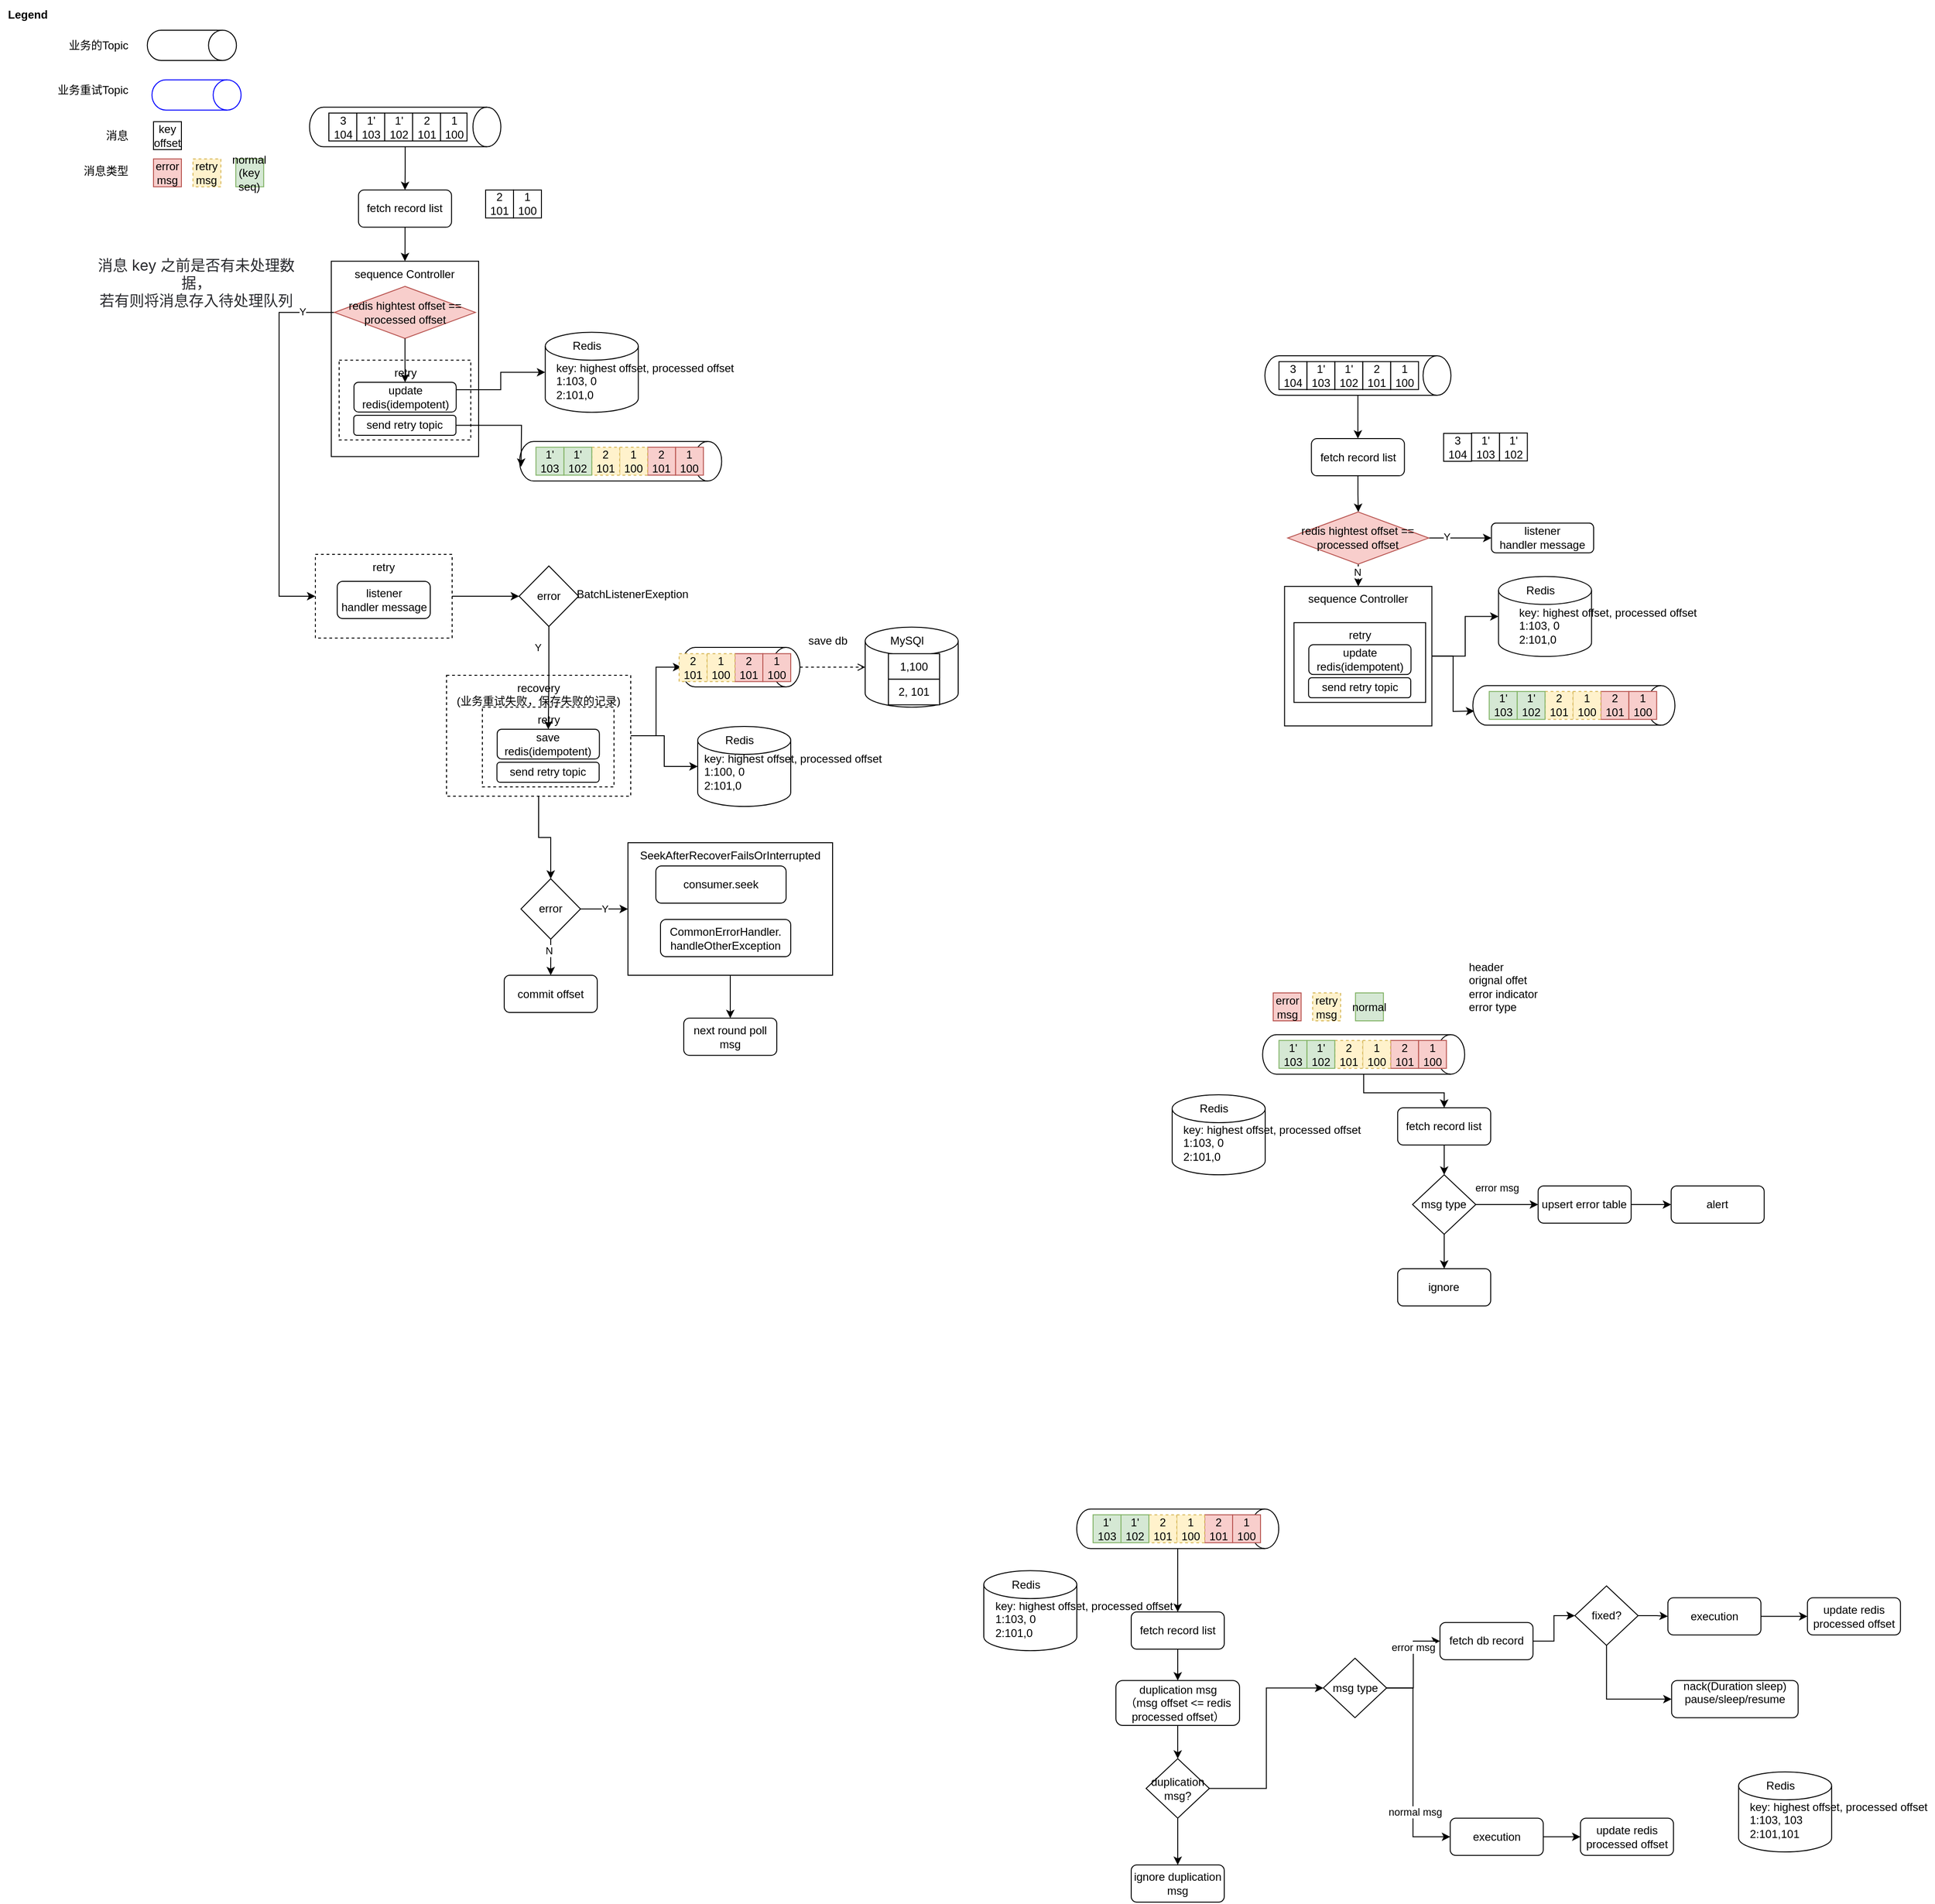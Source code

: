 <mxfile version="26.1.1">
  <diagram name="第 1 页" id="O6liCrvr6T_qjz66huat">
    <mxGraphModel dx="2039" dy="2000" grid="1" gridSize="10" guides="1" tooltips="1" connect="1" arrows="1" fold="1" page="1" pageScale="1" pageWidth="827" pageHeight="1169" math="0" shadow="0">
      <root>
        <mxCell id="0" />
        <mxCell id="1" parent="0" />
        <mxCell id="ls6p_8hV20rsziK436bs-142" style="edgeStyle=orthogonalEdgeStyle;rounded=0;orthogonalLoop=1;jettySize=auto;html=1;entryX=0.5;entryY=0;entryDx=0;entryDy=0;" edge="1" parent="1" source="ls6p_8hV20rsziK436bs-121" target="ls6p_8hV20rsziK436bs-141">
          <mxGeometry relative="1" as="geometry" />
        </mxCell>
        <mxCell id="ls6p_8hV20rsziK436bs-121" value="" style="shape=cylinder3;whiteSpace=wrap;html=1;boundedLbl=1;backgroundOutline=1;size=15;rotation=90;" vertex="1" parent="1">
          <mxGeometry x="1064.58" y="790" width="42.5" height="217.19" as="geometry" />
        </mxCell>
        <mxCell id="ls6p_8hV20rsziK436bs-19" style="edgeStyle=orthogonalEdgeStyle;rounded=0;orthogonalLoop=1;jettySize=auto;html=1;entryX=0.5;entryY=0;entryDx=0;entryDy=0;" edge="1" parent="1" source="ls6p_8hV20rsziK436bs-1" target="ls6p_8hV20rsziK436bs-18">
          <mxGeometry relative="1" as="geometry" />
        </mxCell>
        <mxCell id="ls6p_8hV20rsziK436bs-1" value="" style="shape=cylinder3;whiteSpace=wrap;html=1;boundedLbl=1;backgroundOutline=1;size=15;rotation=90;" vertex="1" parent="1">
          <mxGeometry x="34.31" y="-201.26" width="42.5" height="205.62" as="geometry" />
        </mxCell>
        <mxCell id="ls6p_8hV20rsziK436bs-2" value="1&lt;div&gt;100&lt;/div&gt;" style="rounded=0;whiteSpace=wrap;html=1;" vertex="1" parent="1">
          <mxGeometry x="93.5" y="-113.44" width="28.5" height="30" as="geometry" />
        </mxCell>
        <mxCell id="ls6p_8hV20rsziK436bs-3" value="2&lt;br&gt;&lt;div&gt;101&lt;/div&gt;" style="rounded=0;whiteSpace=wrap;html=1;" vertex="1" parent="1">
          <mxGeometry x="63.5" y="-113.44" width="30" height="30" as="geometry" />
        </mxCell>
        <mxCell id="ls6p_8hV20rsziK436bs-4" value="1&#39;&lt;br&gt;&lt;div&gt;102&lt;/div&gt;" style="rounded=0;whiteSpace=wrap;html=1;" vertex="1" parent="1">
          <mxGeometry x="33.5" y="-113.44" width="30" height="30" as="geometry" />
        </mxCell>
        <mxCell id="ls6p_8hV20rsziK436bs-5" value="1&#39;&lt;br&gt;&lt;div&gt;103&lt;/div&gt;" style="rounded=0;whiteSpace=wrap;html=1;" vertex="1" parent="1">
          <mxGeometry x="3.5" y="-113.44" width="30" height="30" as="geometry" />
        </mxCell>
        <mxCell id="ls6p_8hV20rsziK436bs-6" value="1&lt;div&gt;100&lt;/div&gt;" style="rounded=0;whiteSpace=wrap;html=1;" vertex="1" parent="1">
          <mxGeometry x="172" y="-30.7" width="30" height="30" as="geometry" />
        </mxCell>
        <mxCell id="ls6p_8hV20rsziK436bs-7" value="2&lt;br&gt;&lt;div&gt;101&lt;/div&gt;" style="rounded=0;whiteSpace=wrap;html=1;" vertex="1" parent="1">
          <mxGeometry x="142" y="-30.7" width="30" height="30" as="geometry" />
        </mxCell>
        <mxCell id="ls6p_8hV20rsziK436bs-280" style="edgeStyle=orthogonalEdgeStyle;rounded=0;orthogonalLoop=1;jettySize=auto;html=1;entryX=0.5;entryY=0;entryDx=0;entryDy=0;" edge="1" parent="1" source="ls6p_8hV20rsziK436bs-18" target="ls6p_8hV20rsziK436bs-260">
          <mxGeometry relative="1" as="geometry" />
        </mxCell>
        <mxCell id="ls6p_8hV20rsziK436bs-18" value="fetch record list" style="rounded=1;whiteSpace=wrap;html=1;" vertex="1" parent="1">
          <mxGeometry x="5.37" y="-30.7" width="100" height="40" as="geometry" />
        </mxCell>
        <mxCell id="ls6p_8hV20rsziK436bs-29" style="edgeStyle=orthogonalEdgeStyle;rounded=0;orthogonalLoop=1;jettySize=auto;html=1;entryX=0;entryY=0.5;entryDx=0;entryDy=0;" edge="1" parent="1" source="ls6p_8hV20rsziK436bs-22" target="ls6p_8hV20rsziK436bs-28">
          <mxGeometry relative="1" as="geometry" />
        </mxCell>
        <mxCell id="ls6p_8hV20rsziK436bs-22" value="retry" style="rounded=0;whiteSpace=wrap;html=1;verticalAlign=top;dashed=1;" vertex="1" parent="1">
          <mxGeometry x="-41" y="361" width="147" height="90" as="geometry" />
        </mxCell>
        <mxCell id="ls6p_8hV20rsziK436bs-23" value="listener&lt;div&gt;handler message&lt;/div&gt;" style="rounded=1;whiteSpace=wrap;html=1;" vertex="1" parent="1">
          <mxGeometry x="-17.5" y="390" width="100" height="40" as="geometry" />
        </mxCell>
        <mxCell id="ls6p_8hV20rsziK436bs-116" style="edgeStyle=orthogonalEdgeStyle;rounded=0;orthogonalLoop=1;jettySize=auto;html=1;entryX=0.5;entryY=0;entryDx=0;entryDy=0;" edge="1" parent="1" source="ls6p_8hV20rsziK436bs-26" target="ls6p_8hV20rsziK436bs-35">
          <mxGeometry relative="1" as="geometry" />
        </mxCell>
        <mxCell id="ls6p_8hV20rsziK436bs-26" value="recovery&lt;div&gt;(业务重试失败，保存失败的记录)&lt;/div&gt;" style="rounded=0;whiteSpace=wrap;html=1;verticalAlign=top;dashed=1;" vertex="1" parent="1">
          <mxGeometry x="100" y="491" width="198" height="130" as="geometry" />
        </mxCell>
        <mxCell id="ls6p_8hV20rsziK436bs-28" value="error" style="rhombus;whiteSpace=wrap;html=1;" vertex="1" parent="1">
          <mxGeometry x="178" y="373.5" width="64" height="65" as="geometry" />
        </mxCell>
        <mxCell id="ls6p_8hV20rsziK436bs-30" value="BatchListenerExeption" style="text;html=1;align=center;verticalAlign=middle;whiteSpace=wrap;rounded=0;" vertex="1" parent="1">
          <mxGeometry x="270" y="388.5" width="60" height="30" as="geometry" />
        </mxCell>
        <mxCell id="ls6p_8hV20rsziK436bs-39" value="Y" style="edgeStyle=orthogonalEdgeStyle;rounded=0;orthogonalLoop=1;jettySize=auto;html=1;entryX=0;entryY=0.5;entryDx=0;entryDy=0;" edge="1" parent="1" source="ls6p_8hV20rsziK436bs-35" target="ls6p_8hV20rsziK436bs-37">
          <mxGeometry relative="1" as="geometry" />
        </mxCell>
        <mxCell id="ls6p_8hV20rsziK436bs-230" value="" style="edgeStyle=orthogonalEdgeStyle;rounded=0;orthogonalLoop=1;jettySize=auto;html=1;" edge="1" parent="1" source="ls6p_8hV20rsziK436bs-35" target="ls6p_8hV20rsziK436bs-229">
          <mxGeometry relative="1" as="geometry" />
        </mxCell>
        <mxCell id="ls6p_8hV20rsziK436bs-239" value="N" style="edgeLabel;html=1;align=center;verticalAlign=middle;resizable=0;points=[];" vertex="1" connectable="0" parent="ls6p_8hV20rsziK436bs-230">
          <mxGeometry x="-0.42" y="-2" relative="1" as="geometry">
            <mxPoint as="offset" />
          </mxGeometry>
        </mxCell>
        <mxCell id="ls6p_8hV20rsziK436bs-35" value="error" style="rhombus;whiteSpace=wrap;html=1;" vertex="1" parent="1">
          <mxGeometry x="180" y="709.75" width="64" height="65" as="geometry" />
        </mxCell>
        <mxCell id="ls6p_8hV20rsziK436bs-232" style="edgeStyle=orthogonalEdgeStyle;rounded=0;orthogonalLoop=1;jettySize=auto;html=1;" edge="1" parent="1" source="ls6p_8hV20rsziK436bs-37" target="ls6p_8hV20rsziK436bs-231">
          <mxGeometry relative="1" as="geometry" />
        </mxCell>
        <mxCell id="ls6p_8hV20rsziK436bs-37" value="SeekAfterRecoverFailsOrInterrupted" style="rounded=0;whiteSpace=wrap;html=1;verticalAlign=top;" vertex="1" parent="1">
          <mxGeometry x="295" y="671" width="220" height="142.5" as="geometry" />
        </mxCell>
        <mxCell id="ls6p_8hV20rsziK436bs-38" value="CommonErrorHandler.&lt;div&gt;handleOtherException&lt;/div&gt;" style="rounded=1;whiteSpace=wrap;html=1;" vertex="1" parent="1">
          <mxGeometry x="330" y="753.5" width="140" height="40" as="geometry" />
        </mxCell>
        <mxCell id="ls6p_8hV20rsziK436bs-40" value="consumer.seek" style="rounded=1;whiteSpace=wrap;html=1;" vertex="1" parent="1">
          <mxGeometry x="325" y="696" width="140" height="40" as="geometry" />
        </mxCell>
        <mxCell id="ls6p_8hV20rsziK436bs-48" value="" style="shape=cylinder3;whiteSpace=wrap;html=1;boundedLbl=1;backgroundOutline=1;size=15;" vertex="1" parent="1">
          <mxGeometry x="370" y="546" width="100" height="86" as="geometry" />
        </mxCell>
        <mxCell id="ls6p_8hV20rsziK436bs-51" value="Redis" style="text;html=1;align=center;verticalAlign=middle;whiteSpace=wrap;rounded=0;" vertex="1" parent="1">
          <mxGeometry x="380" y="546" width="70" height="30" as="geometry" />
        </mxCell>
        <mxCell id="ls6p_8hV20rsziK436bs-54" style="edgeStyle=orthogonalEdgeStyle;rounded=0;orthogonalLoop=1;jettySize=auto;html=1;entryX=0;entryY=0.5;entryDx=0;entryDy=0;entryPerimeter=0;exitX=1;exitY=0.5;exitDx=0;exitDy=0;" edge="1" parent="1" source="ls6p_8hV20rsziK436bs-26" target="ls6p_8hV20rsziK436bs-48">
          <mxGeometry relative="1" as="geometry" />
        </mxCell>
        <mxCell id="ls6p_8hV20rsziK436bs-59" style="edgeStyle=orthogonalEdgeStyle;rounded=0;orthogonalLoop=1;jettySize=auto;html=1;entryX=0.5;entryY=0;entryDx=0;entryDy=0;" edge="1" parent="1" source="ls6p_8hV20rsziK436bs-60" target="ls6p_8hV20rsziK436bs-67">
          <mxGeometry relative="1" as="geometry" />
        </mxCell>
        <mxCell id="ls6p_8hV20rsziK436bs-60" value="" style="shape=cylinder3;whiteSpace=wrap;html=1;boundedLbl=1;backgroundOutline=1;size=15;rotation=90;" vertex="1" parent="1">
          <mxGeometry x="1058.44" y="68.81" width="42.5" height="200" as="geometry" />
        </mxCell>
        <mxCell id="ls6p_8hV20rsziK436bs-61" value="1&lt;div&gt;100&lt;/div&gt;" style="rounded=0;whiteSpace=wrap;html=1;" vertex="1" parent="1">
          <mxGeometry x="1114.81" y="153.81" width="30" height="30" as="geometry" />
        </mxCell>
        <mxCell id="ls6p_8hV20rsziK436bs-62" value="2&lt;br&gt;&lt;div&gt;101&lt;/div&gt;" style="rounded=0;whiteSpace=wrap;html=1;" vertex="1" parent="1">
          <mxGeometry x="1084.81" y="153.81" width="30" height="30" as="geometry" />
        </mxCell>
        <mxCell id="ls6p_8hV20rsziK436bs-63" value="1&#39;&lt;br&gt;&lt;div&gt;102&lt;/div&gt;" style="rounded=0;whiteSpace=wrap;html=1;" vertex="1" parent="1">
          <mxGeometry x="1054.81" y="153.81" width="30" height="30" as="geometry" />
        </mxCell>
        <mxCell id="ls6p_8hV20rsziK436bs-64" value="1&#39;&lt;br&gt;&lt;div&gt;103&lt;/div&gt;" style="rounded=0;whiteSpace=wrap;html=1;" vertex="1" parent="1">
          <mxGeometry x="1024.81" y="153.81" width="30" height="30" as="geometry" />
        </mxCell>
        <mxCell id="ls6p_8hV20rsziK436bs-65" value="1&#39;&lt;div&gt;102&lt;/div&gt;" style="rounded=0;whiteSpace=wrap;html=1;" vertex="1" parent="1">
          <mxGeometry x="1231.81" y="230.55" width="30" height="30" as="geometry" />
        </mxCell>
        <mxCell id="ls6p_8hV20rsziK436bs-66" value="1&#39;&lt;br&gt;&lt;div&gt;103&lt;/div&gt;" style="rounded=0;whiteSpace=wrap;html=1;" vertex="1" parent="1">
          <mxGeometry x="1201.81" y="230.55" width="30" height="30" as="geometry" />
        </mxCell>
        <mxCell id="ls6p_8hV20rsziK436bs-93" value="" style="edgeStyle=orthogonalEdgeStyle;rounded=0;orthogonalLoop=1;jettySize=auto;html=1;" edge="1" parent="1" source="ls6p_8hV20rsziK436bs-67" target="ls6p_8hV20rsziK436bs-92">
          <mxGeometry relative="1" as="geometry" />
        </mxCell>
        <mxCell id="ls6p_8hV20rsziK436bs-67" value="fetch record list" style="rounded=1;whiteSpace=wrap;html=1;" vertex="1" parent="1">
          <mxGeometry x="1029.68" y="236.55" width="100" height="40" as="geometry" />
        </mxCell>
        <mxCell id="ls6p_8hV20rsziK436bs-68" value="3&lt;br&gt;&lt;div&gt;104&lt;/div&gt;" style="rounded=0;whiteSpace=wrap;html=1;" vertex="1" parent="1">
          <mxGeometry x="-26.5" y="-113.44" width="30" height="30" as="geometry" />
        </mxCell>
        <mxCell id="ls6p_8hV20rsziK436bs-69" value="3&lt;br&gt;&lt;div&gt;104&lt;/div&gt;" style="rounded=0;whiteSpace=wrap;html=1;" vertex="1" parent="1">
          <mxGeometry x="994.81" y="153.81" width="30" height="30" as="geometry" />
        </mxCell>
        <mxCell id="ls6p_8hV20rsziK436bs-70" value="3&lt;br&gt;&lt;div&gt;104&lt;/div&gt;" style="rounded=0;whiteSpace=wrap;html=1;" vertex="1" parent="1">
          <mxGeometry x="1171.81" y="230.93" width="30" height="30" as="geometry" />
        </mxCell>
        <mxCell id="ls6p_8hV20rsziK436bs-71" value="" style="shape=cylinder3;whiteSpace=wrap;html=1;boundedLbl=1;backgroundOutline=1;size=15;" vertex="1" parent="1">
          <mxGeometry x="1230.81" y="384.81" width="100" height="86" as="geometry" />
        </mxCell>
        <mxCell id="ls6p_8hV20rsziK436bs-72" value="Redis" style="text;html=1;align=center;verticalAlign=middle;whiteSpace=wrap;rounded=0;" vertex="1" parent="1">
          <mxGeometry x="1240.81" y="384.81" width="70" height="30" as="geometry" />
        </mxCell>
        <mxCell id="ls6p_8hV20rsziK436bs-108" style="edgeStyle=orthogonalEdgeStyle;rounded=0;orthogonalLoop=1;jettySize=auto;html=1;" edge="1" parent="1" source="ls6p_8hV20rsziK436bs-75">
          <mxGeometry relative="1" as="geometry">
            <mxPoint x="1204.81" y="529.43" as="targetPoint" />
          </mxGeometry>
        </mxCell>
        <mxCell id="ls6p_8hV20rsziK436bs-75" value="sequence Controller" style="rounded=0;whiteSpace=wrap;html=1;verticalAlign=top;" vertex="1" parent="1">
          <mxGeometry x="1000.81" y="395.43" width="158.38" height="150" as="geometry" />
        </mxCell>
        <mxCell id="ls6p_8hV20rsziK436bs-77" value="" style="shape=cylinder3;whiteSpace=wrap;html=1;boundedLbl=1;backgroundOutline=1;size=15;rotation=90;" vertex="1" parent="1">
          <mxGeometry x="394.87" y="418.5" width="42.5" height="127.5" as="geometry" />
        </mxCell>
        <mxCell id="ls6p_8hV20rsziK436bs-78" value="1&lt;div&gt;100&lt;/div&gt;" style="rounded=0;whiteSpace=wrap;html=1;fillColor=#f8cecc;strokeColor=#b85450;" vertex="1" parent="1">
          <mxGeometry x="1144.81" y="883.59" width="30" height="30" as="geometry" />
        </mxCell>
        <mxCell id="ls6p_8hV20rsziK436bs-79" value="2&lt;br&gt;&lt;div&gt;101&lt;/div&gt;" style="rounded=0;whiteSpace=wrap;html=1;fillColor=#f8cecc;strokeColor=#b85450;" vertex="1" parent="1">
          <mxGeometry x="1114.81" y="883.59" width="30" height="30" as="geometry" />
        </mxCell>
        <mxCell id="ls6p_8hV20rsziK436bs-84" style="edgeStyle=orthogonalEdgeStyle;rounded=0;orthogonalLoop=1;jettySize=auto;html=1;entryX=0.5;entryY=1;entryDx=0;entryDy=0;entryPerimeter=0;" edge="1" parent="1" source="ls6p_8hV20rsziK436bs-26" target="ls6p_8hV20rsziK436bs-77">
          <mxGeometry relative="1" as="geometry" />
        </mxCell>
        <mxCell id="ls6p_8hV20rsziK436bs-85" value="" style="shape=cylinder3;whiteSpace=wrap;html=1;boundedLbl=1;backgroundOutline=1;size=15;" vertex="1" parent="1">
          <mxGeometry x="550" y="439.26" width="100" height="86" as="geometry" />
        </mxCell>
        <mxCell id="ls6p_8hV20rsziK436bs-86" value="MySQl" style="text;html=1;align=center;verticalAlign=middle;whiteSpace=wrap;rounded=0;" vertex="1" parent="1">
          <mxGeometry x="560" y="439.26" width="70" height="30" as="geometry" />
        </mxCell>
        <mxCell id="ls6p_8hV20rsziK436bs-87" value="1,100" style="rounded=0;whiteSpace=wrap;html=1;" vertex="1" parent="1">
          <mxGeometry x="575" y="467.76" width="55" height="27.5" as="geometry" />
        </mxCell>
        <mxCell id="ls6p_8hV20rsziK436bs-88" value="2, 101" style="rounded=0;whiteSpace=wrap;html=1;" vertex="1" parent="1">
          <mxGeometry x="575" y="495.26" width="55" height="27.5" as="geometry" />
        </mxCell>
        <mxCell id="ls6p_8hV20rsziK436bs-89" style="edgeStyle=orthogonalEdgeStyle;rounded=0;orthogonalLoop=1;jettySize=auto;html=1;entryX=0;entryY=0.5;entryDx=0;entryDy=0;entryPerimeter=0;dashed=1;endArrow=open;endFill=0;" edge="1" parent="1" source="ls6p_8hV20rsziK436bs-77" target="ls6p_8hV20rsziK436bs-85">
          <mxGeometry relative="1" as="geometry" />
        </mxCell>
        <mxCell id="ls6p_8hV20rsziK436bs-90" value="save db" style="text;html=1;align=center;verticalAlign=middle;whiteSpace=wrap;rounded=0;" vertex="1" parent="1">
          <mxGeometry x="480" y="439" width="60" height="30" as="geometry" />
        </mxCell>
        <mxCell id="ls6p_8hV20rsziK436bs-94" value="" style="edgeStyle=orthogonalEdgeStyle;rounded=0;orthogonalLoop=1;jettySize=auto;html=1;" edge="1" parent="1" source="ls6p_8hV20rsziK436bs-92" target="ls6p_8hV20rsziK436bs-75">
          <mxGeometry relative="1" as="geometry" />
        </mxCell>
        <mxCell id="ls6p_8hV20rsziK436bs-192" value="N" style="edgeLabel;html=1;align=center;verticalAlign=middle;resizable=0;points=[];" vertex="1" connectable="0" parent="ls6p_8hV20rsziK436bs-94">
          <mxGeometry x="-0.495" y="-1" relative="1" as="geometry">
            <mxPoint y="2" as="offset" />
          </mxGeometry>
        </mxCell>
        <mxCell id="ls6p_8hV20rsziK436bs-236" style="edgeStyle=orthogonalEdgeStyle;rounded=0;orthogonalLoop=1;jettySize=auto;html=1;entryX=0;entryY=0.5;entryDx=0;entryDy=0;" edge="1" parent="1" source="ls6p_8hV20rsziK436bs-92" target="ls6p_8hV20rsziK436bs-235">
          <mxGeometry relative="1" as="geometry" />
        </mxCell>
        <mxCell id="ls6p_8hV20rsziK436bs-237" value="Y" style="edgeLabel;html=1;align=center;verticalAlign=middle;resizable=0;points=[];" vertex="1" connectable="0" parent="ls6p_8hV20rsziK436bs-236">
          <mxGeometry x="-0.42" y="2" relative="1" as="geometry">
            <mxPoint as="offset" />
          </mxGeometry>
        </mxCell>
        <mxCell id="ls6p_8hV20rsziK436bs-92" value="redis hightest offset == processed offset" style="rhombus;whiteSpace=wrap;html=1;fillColor=#f8cecc;strokeColor=#b85450;" vertex="1" parent="1">
          <mxGeometry x="1004.26" y="315.43" width="151.48" height="56" as="geometry" />
        </mxCell>
        <mxCell id="ls6p_8hV20rsziK436bs-98" style="edgeStyle=orthogonalEdgeStyle;rounded=0;orthogonalLoop=1;jettySize=auto;html=1;entryX=0;entryY=0.5;entryDx=0;entryDy=0;entryPerimeter=0;" edge="1" parent="1" source="ls6p_8hV20rsziK436bs-75" target="ls6p_8hV20rsziK436bs-71">
          <mxGeometry relative="1" as="geometry" />
        </mxCell>
        <mxCell id="ls6p_8hV20rsziK436bs-109" value="retry" style="rounded=0;whiteSpace=wrap;html=1;verticalAlign=top;dashed=1;" vertex="1" parent="1">
          <mxGeometry x="138.5" y="525.26" width="141.5" height="85.74" as="geometry" />
        </mxCell>
        <mxCell id="ls6p_8hV20rsziK436bs-27" value="send retry topic" style="rounded=1;whiteSpace=wrap;html=1;" vertex="1" parent="1">
          <mxGeometry x="154.19" y="584.5" width="109.87" height="21.5" as="geometry" />
        </mxCell>
        <mxCell id="ls6p_8hV20rsziK436bs-42" value="save redis(idempotent)" style="rounded=1;whiteSpace=wrap;html=1;" vertex="1" parent="1">
          <mxGeometry x="154.44" y="549" width="109.87" height="32" as="geometry" />
        </mxCell>
        <mxCell id="ls6p_8hV20rsziK436bs-110" value="1&lt;div&gt;100&lt;/div&gt;" style="rounded=0;whiteSpace=wrap;html=1;dashed=1;fillColor=#fff2cc;strokeColor=#d6b656;" vertex="1" parent="1">
          <mxGeometry x="1084.81" y="883.59" width="30" height="30" as="geometry" />
        </mxCell>
        <mxCell id="ls6p_8hV20rsziK436bs-111" value="2&lt;br&gt;&lt;div&gt;101&lt;/div&gt;" style="rounded=0;whiteSpace=wrap;html=1;dashed=1;fillColor=#fff2cc;strokeColor=#d6b656;" vertex="1" parent="1">
          <mxGeometry x="1054.81" y="883.59" width="30" height="30" as="geometry" />
        </mxCell>
        <mxCell id="ls6p_8hV20rsziK436bs-113" value="retry" style="rounded=0;whiteSpace=wrap;html=1;verticalAlign=top;" vertex="1" parent="1">
          <mxGeometry x="1010.93" y="434.43" width="141.5" height="85.74" as="geometry" />
        </mxCell>
        <mxCell id="ls6p_8hV20rsziK436bs-114" value="send retry topic" style="rounded=1;whiteSpace=wrap;html=1;" vertex="1" parent="1">
          <mxGeometry x="1026.62" y="493.67" width="109.87" height="21.5" as="geometry" />
        </mxCell>
        <mxCell id="ls6p_8hV20rsziK436bs-115" value="update redis(idempotent)" style="rounded=1;whiteSpace=wrap;html=1;" vertex="1" parent="1">
          <mxGeometry x="1026.87" y="458.17" width="109.87" height="32" as="geometry" />
        </mxCell>
        <mxCell id="ls6p_8hV20rsziK436bs-117" value="" style="shape=cylinder3;whiteSpace=wrap;html=1;boundedLbl=1;backgroundOutline=1;size=15;" vertex="1" parent="1">
          <mxGeometry x="880" y="942" width="100" height="86" as="geometry" />
        </mxCell>
        <mxCell id="ls6p_8hV20rsziK436bs-118" value="Redis" style="text;html=1;align=center;verticalAlign=middle;whiteSpace=wrap;rounded=0;" vertex="1" parent="1">
          <mxGeometry x="890" y="942" width="70" height="30" as="geometry" />
        </mxCell>
        <mxCell id="ls6p_8hV20rsziK436bs-122" value="1&#39;&lt;div&gt;102&lt;/div&gt;" style="rounded=0;whiteSpace=wrap;html=1;fillColor=#d5e8d4;strokeColor=#82b366;" vertex="1" parent="1">
          <mxGeometry x="1024.81" y="883.59" width="30" height="30" as="geometry" />
        </mxCell>
        <mxCell id="ls6p_8hV20rsziK436bs-123" value="1&#39;&lt;br&gt;&lt;div&gt;103&lt;/div&gt;" style="rounded=0;whiteSpace=wrap;html=1;fillColor=#d5e8d4;strokeColor=#82b366;" vertex="1" parent="1">
          <mxGeometry x="994.81" y="883.59" width="30" height="30" as="geometry" />
        </mxCell>
        <mxCell id="ls6p_8hV20rsziK436bs-126" value="error&lt;div&gt;msg&lt;/div&gt;" style="rounded=0;whiteSpace=wrap;html=1;fillColor=#f8cecc;strokeColor=#b85450;" vertex="1" parent="1">
          <mxGeometry x="988.63" y="832.5" width="30" height="30" as="geometry" />
        </mxCell>
        <mxCell id="ls6p_8hV20rsziK436bs-127" value="retry&lt;div&gt;msg&lt;/div&gt;" style="rounded=0;whiteSpace=wrap;html=1;dashed=1;fillColor=#fff2cc;strokeColor=#d6b656;" vertex="1" parent="1">
          <mxGeometry x="1031.06" y="832.5" width="30" height="30" as="geometry" />
        </mxCell>
        <mxCell id="ls6p_8hV20rsziK436bs-128" value="normal" style="rounded=0;whiteSpace=wrap;html=1;fillColor=#d5e8d4;strokeColor=#82b366;" vertex="1" parent="1">
          <mxGeometry x="1077.08" y="832.5" width="30" height="30" as="geometry" />
        </mxCell>
        <mxCell id="ls6p_8hV20rsziK436bs-129" value="1&lt;div&gt;100&lt;/div&gt;" style="rounded=0;whiteSpace=wrap;html=1;fillColor=#f8cecc;strokeColor=#b85450;" vertex="1" parent="1">
          <mxGeometry x="440" y="467.76" width="30" height="30" as="geometry" />
        </mxCell>
        <mxCell id="ls6p_8hV20rsziK436bs-130" value="2&lt;br&gt;&lt;div&gt;101&lt;/div&gt;" style="rounded=0;whiteSpace=wrap;html=1;fillColor=#f8cecc;strokeColor=#b85450;" vertex="1" parent="1">
          <mxGeometry x="410" y="467.76" width="30" height="30" as="geometry" />
        </mxCell>
        <mxCell id="ls6p_8hV20rsziK436bs-131" value="1&lt;div&gt;100&lt;/div&gt;" style="rounded=0;whiteSpace=wrap;html=1;dashed=1;fillColor=#fff2cc;strokeColor=#d6b656;" vertex="1" parent="1">
          <mxGeometry x="380" y="467.76" width="30" height="30" as="geometry" />
        </mxCell>
        <mxCell id="ls6p_8hV20rsziK436bs-132" value="2&lt;br&gt;&lt;div&gt;101&lt;/div&gt;" style="rounded=0;whiteSpace=wrap;html=1;dashed=1;fillColor=#fff2cc;strokeColor=#d6b656;" vertex="1" parent="1">
          <mxGeometry x="350" y="467.76" width="30" height="30" as="geometry" />
        </mxCell>
        <mxCell id="ls6p_8hV20rsziK436bs-133" value="" style="shape=cylinder3;whiteSpace=wrap;html=1;boundedLbl=1;backgroundOutline=1;size=15;rotation=90;" vertex="1" parent="1">
          <mxGeometry x="1290.58" y="414.81" width="42.5" height="217.19" as="geometry" />
        </mxCell>
        <mxCell id="ls6p_8hV20rsziK436bs-134" value="1&lt;div&gt;100&lt;/div&gt;" style="rounded=0;whiteSpace=wrap;html=1;fillColor=#f8cecc;strokeColor=#b85450;" vertex="1" parent="1">
          <mxGeometry x="1370.81" y="508.4" width="30" height="30" as="geometry" />
        </mxCell>
        <mxCell id="ls6p_8hV20rsziK436bs-135" value="2&lt;br&gt;&lt;div&gt;101&lt;/div&gt;" style="rounded=0;whiteSpace=wrap;html=1;fillColor=#f8cecc;strokeColor=#b85450;" vertex="1" parent="1">
          <mxGeometry x="1340.81" y="508.4" width="30" height="30" as="geometry" />
        </mxCell>
        <mxCell id="ls6p_8hV20rsziK436bs-136" value="1&lt;div&gt;100&lt;/div&gt;" style="rounded=0;whiteSpace=wrap;html=1;dashed=1;fillColor=#fff2cc;strokeColor=#d6b656;" vertex="1" parent="1">
          <mxGeometry x="1310.81" y="508.4" width="30" height="30" as="geometry" />
        </mxCell>
        <mxCell id="ls6p_8hV20rsziK436bs-137" value="2&lt;br&gt;&lt;div&gt;101&lt;/div&gt;" style="rounded=0;whiteSpace=wrap;html=1;dashed=1;fillColor=#fff2cc;strokeColor=#d6b656;" vertex="1" parent="1">
          <mxGeometry x="1280.81" y="508.4" width="30" height="30" as="geometry" />
        </mxCell>
        <mxCell id="ls6p_8hV20rsziK436bs-138" value="1&#39;&lt;div&gt;102&lt;/div&gt;" style="rounded=0;whiteSpace=wrap;html=1;fillColor=#d5e8d4;strokeColor=#82b366;" vertex="1" parent="1">
          <mxGeometry x="1250.81" y="508.4" width="30" height="30" as="geometry" />
        </mxCell>
        <mxCell id="ls6p_8hV20rsziK436bs-139" value="1&#39;&lt;br&gt;&lt;div&gt;103&lt;/div&gt;" style="rounded=0;whiteSpace=wrap;html=1;fillColor=#d5e8d4;strokeColor=#82b366;" vertex="1" parent="1">
          <mxGeometry x="1220.81" y="508.4" width="30" height="30" as="geometry" />
        </mxCell>
        <mxCell id="ls6p_8hV20rsziK436bs-140" value="header&lt;div&gt;orignal offet&lt;/div&gt;&lt;div&gt;error indicator&lt;/div&gt;&lt;div&gt;error type&lt;/div&gt;" style="text;html=1;align=left;verticalAlign=middle;whiteSpace=wrap;rounded=0;" vertex="1" parent="1">
          <mxGeometry x="1197.25" y="812.5" width="138" height="27.5" as="geometry" />
        </mxCell>
        <mxCell id="ls6p_8hV20rsziK436bs-149" value="" style="edgeStyle=orthogonalEdgeStyle;rounded=0;orthogonalLoop=1;jettySize=auto;html=1;" edge="1" parent="1" source="ls6p_8hV20rsziK436bs-141" target="ls6p_8hV20rsziK436bs-143">
          <mxGeometry relative="1" as="geometry" />
        </mxCell>
        <mxCell id="ls6p_8hV20rsziK436bs-141" value="fetch record list" style="rounded=1;whiteSpace=wrap;html=1;" vertex="1" parent="1">
          <mxGeometry x="1122.38" y="956" width="100" height="40" as="geometry" />
        </mxCell>
        <mxCell id="ls6p_8hV20rsziK436bs-146" value="error msg" style="edgeStyle=orthogonalEdgeStyle;rounded=0;orthogonalLoop=1;jettySize=auto;html=1;" edge="1" parent="1" source="ls6p_8hV20rsziK436bs-143" target="ls6p_8hV20rsziK436bs-145">
          <mxGeometry x="-0.31" y="18" relative="1" as="geometry">
            <mxPoint as="offset" />
          </mxGeometry>
        </mxCell>
        <mxCell id="ls6p_8hV20rsziK436bs-151" value="" style="edgeStyle=orthogonalEdgeStyle;rounded=0;orthogonalLoop=1;jettySize=auto;html=1;" edge="1" parent="1" source="ls6p_8hV20rsziK436bs-143" target="ls6p_8hV20rsziK436bs-150">
          <mxGeometry relative="1" as="geometry" />
        </mxCell>
        <mxCell id="ls6p_8hV20rsziK436bs-143" value="msg type" style="rhombus;whiteSpace=wrap;html=1;" vertex="1" parent="1">
          <mxGeometry x="1138.38" y="1028" width="68" height="64" as="geometry" />
        </mxCell>
        <mxCell id="ls6p_8hV20rsziK436bs-148" style="edgeStyle=orthogonalEdgeStyle;rounded=0;orthogonalLoop=1;jettySize=auto;html=1;entryX=0;entryY=0.5;entryDx=0;entryDy=0;" edge="1" parent="1" source="ls6p_8hV20rsziK436bs-145" target="ls6p_8hV20rsziK436bs-147">
          <mxGeometry relative="1" as="geometry" />
        </mxCell>
        <mxCell id="ls6p_8hV20rsziK436bs-145" value="upsert error table" style="rounded=1;whiteSpace=wrap;html=1;" vertex="1" parent="1">
          <mxGeometry x="1273.38" y="1040" width="100" height="40" as="geometry" />
        </mxCell>
        <mxCell id="ls6p_8hV20rsziK436bs-147" value="alert" style="rounded=1;whiteSpace=wrap;html=1;" vertex="1" parent="1">
          <mxGeometry x="1416.38" y="1040" width="100" height="40" as="geometry" />
        </mxCell>
        <mxCell id="ls6p_8hV20rsziK436bs-150" value="ignore" style="rounded=1;whiteSpace=wrap;html=1;" vertex="1" parent="1">
          <mxGeometry x="1122.38" y="1129" width="100" height="40" as="geometry" />
        </mxCell>
        <mxCell id="ls6p_8hV20rsziK436bs-152" style="edgeStyle=orthogonalEdgeStyle;rounded=0;orthogonalLoop=1;jettySize=auto;html=1;entryX=0.5;entryY=0;entryDx=0;entryDy=0;" edge="1" parent="1" source="ls6p_8hV20rsziK436bs-153" target="ls6p_8hV20rsziK436bs-165">
          <mxGeometry relative="1" as="geometry" />
        </mxCell>
        <mxCell id="ls6p_8hV20rsziK436bs-153" value="" style="shape=cylinder3;whiteSpace=wrap;html=1;boundedLbl=1;backgroundOutline=1;size=15;rotation=90;" vertex="1" parent="1">
          <mxGeometry x="864.74" y="1300" width="42.5" height="217.19" as="geometry" />
        </mxCell>
        <mxCell id="ls6p_8hV20rsziK436bs-154" value="1&lt;div&gt;100&lt;/div&gt;" style="rounded=0;whiteSpace=wrap;html=1;fillColor=#f8cecc;strokeColor=#b85450;" vertex="1" parent="1">
          <mxGeometry x="944.97" y="1393.59" width="30" height="30" as="geometry" />
        </mxCell>
        <mxCell id="ls6p_8hV20rsziK436bs-155" value="2&lt;br&gt;&lt;div&gt;101&lt;/div&gt;" style="rounded=0;whiteSpace=wrap;html=1;fillColor=#f8cecc;strokeColor=#b85450;" vertex="1" parent="1">
          <mxGeometry x="914.97" y="1393.59" width="30" height="30" as="geometry" />
        </mxCell>
        <mxCell id="ls6p_8hV20rsziK436bs-156" value="1&lt;div&gt;100&lt;/div&gt;" style="rounded=0;whiteSpace=wrap;html=1;dashed=1;fillColor=#fff2cc;strokeColor=#d6b656;" vertex="1" parent="1">
          <mxGeometry x="884.97" y="1393.59" width="30" height="30" as="geometry" />
        </mxCell>
        <mxCell id="ls6p_8hV20rsziK436bs-157" value="2&lt;br&gt;&lt;div&gt;101&lt;/div&gt;" style="rounded=0;whiteSpace=wrap;html=1;dashed=1;fillColor=#fff2cc;strokeColor=#d6b656;" vertex="1" parent="1">
          <mxGeometry x="854.97" y="1393.59" width="30" height="30" as="geometry" />
        </mxCell>
        <mxCell id="ls6p_8hV20rsziK436bs-162" value="1&#39;&lt;div&gt;102&lt;/div&gt;" style="rounded=0;whiteSpace=wrap;html=1;fillColor=#d5e8d4;strokeColor=#82b366;" vertex="1" parent="1">
          <mxGeometry x="824.97" y="1393.59" width="30" height="30" as="geometry" />
        </mxCell>
        <mxCell id="ls6p_8hV20rsziK436bs-163" value="1&#39;&lt;br&gt;&lt;div&gt;103&lt;/div&gt;" style="rounded=0;whiteSpace=wrap;html=1;fillColor=#d5e8d4;strokeColor=#82b366;" vertex="1" parent="1">
          <mxGeometry x="794.97" y="1393.59" width="30" height="30" as="geometry" />
        </mxCell>
        <mxCell id="ls6p_8hV20rsziK436bs-222" style="edgeStyle=orthogonalEdgeStyle;rounded=0;orthogonalLoop=1;jettySize=auto;html=1;entryX=0.5;entryY=0;entryDx=0;entryDy=0;" edge="1" parent="1" source="ls6p_8hV20rsziK436bs-165" target="ls6p_8hV20rsziK436bs-220">
          <mxGeometry relative="1" as="geometry" />
        </mxCell>
        <mxCell id="ls6p_8hV20rsziK436bs-165" value="fetch record list" style="rounded=1;whiteSpace=wrap;html=1;" vertex="1" parent="1">
          <mxGeometry x="835.99" y="1498" width="100" height="40" as="geometry" />
        </mxCell>
        <mxCell id="ls6p_8hV20rsziK436bs-183" style="edgeStyle=orthogonalEdgeStyle;rounded=0;orthogonalLoop=1;jettySize=auto;html=1;entryX=0;entryY=0.5;entryDx=0;entryDy=0;" edge="1" parent="1" source="ls6p_8hV20rsziK436bs-168" target="ls6p_8hV20rsziK436bs-182">
          <mxGeometry relative="1" as="geometry">
            <Array as="points">
              <mxPoint x="1138.87" y="1579.75" />
              <mxPoint x="1138.87" y="1739.75" />
            </Array>
          </mxGeometry>
        </mxCell>
        <mxCell id="ls6p_8hV20rsziK436bs-184" value="normal msg" style="edgeLabel;html=1;align=center;verticalAlign=middle;resizable=0;points=[];" vertex="1" connectable="0" parent="ls6p_8hV20rsziK436bs-183">
          <mxGeometry x="0.415" y="2" relative="1" as="geometry">
            <mxPoint as="offset" />
          </mxGeometry>
        </mxCell>
        <mxCell id="ls6p_8hV20rsziK436bs-228" style="edgeStyle=orthogonalEdgeStyle;rounded=0;orthogonalLoop=1;jettySize=auto;html=1;" edge="1" parent="1" source="ls6p_8hV20rsziK436bs-168" target="ls6p_8hV20rsziK436bs-170">
          <mxGeometry relative="1" as="geometry" />
        </mxCell>
        <mxCell id="ls6p_8hV20rsziK436bs-238" value="error msg" style="edgeLabel;html=1;align=center;verticalAlign=middle;resizable=0;points=[];" vertex="1" connectable="0" parent="ls6p_8hV20rsziK436bs-228">
          <mxGeometry x="0.358" relative="1" as="geometry">
            <mxPoint as="offset" />
          </mxGeometry>
        </mxCell>
        <mxCell id="ls6p_8hV20rsziK436bs-168" value="msg type" style="rhombus;whiteSpace=wrap;html=1;" vertex="1" parent="1">
          <mxGeometry x="1042.52" y="1547.75" width="68" height="64" as="geometry" />
        </mxCell>
        <mxCell id="ls6p_8hV20rsziK436bs-174" style="edgeStyle=orthogonalEdgeStyle;rounded=0;orthogonalLoop=1;jettySize=auto;html=1;entryX=0;entryY=0.5;entryDx=0;entryDy=0;" edge="1" parent="1" source="ls6p_8hV20rsziK436bs-170" target="ls6p_8hV20rsziK436bs-173">
          <mxGeometry relative="1" as="geometry" />
        </mxCell>
        <mxCell id="ls6p_8hV20rsziK436bs-170" value="fetch db record" style="rounded=1;whiteSpace=wrap;html=1;" vertex="1" parent="1">
          <mxGeometry x="1167.87" y="1509.37" width="100" height="40" as="geometry" />
        </mxCell>
        <mxCell id="ls6p_8hV20rsziK436bs-176" style="edgeStyle=orthogonalEdgeStyle;rounded=0;orthogonalLoop=1;jettySize=auto;html=1;entryX=0;entryY=0.5;entryDx=0;entryDy=0;" edge="1" parent="1" source="ls6p_8hV20rsziK436bs-173" target="ls6p_8hV20rsziK436bs-175">
          <mxGeometry relative="1" as="geometry" />
        </mxCell>
        <mxCell id="ls6p_8hV20rsziK436bs-179" style="edgeStyle=orthogonalEdgeStyle;rounded=0;orthogonalLoop=1;jettySize=auto;html=1;entryX=0;entryY=0.5;entryDx=0;entryDy=0;" edge="1" parent="1" source="ls6p_8hV20rsziK436bs-173" target="ls6p_8hV20rsziK436bs-177">
          <mxGeometry relative="1" as="geometry">
            <Array as="points">
              <mxPoint x="1346.87" y="1591.75" />
            </Array>
          </mxGeometry>
        </mxCell>
        <mxCell id="ls6p_8hV20rsziK436bs-173" value="fixed?" style="rhombus;whiteSpace=wrap;html=1;" vertex="1" parent="1">
          <mxGeometry x="1312.87" y="1470" width="68" height="64" as="geometry" />
        </mxCell>
        <mxCell id="ls6p_8hV20rsziK436bs-188" style="edgeStyle=orthogonalEdgeStyle;rounded=0;orthogonalLoop=1;jettySize=auto;html=1;" edge="1" parent="1" source="ls6p_8hV20rsziK436bs-175" target="ls6p_8hV20rsziK436bs-187">
          <mxGeometry relative="1" as="geometry" />
        </mxCell>
        <mxCell id="ls6p_8hV20rsziK436bs-175" value="execution" style="rounded=1;whiteSpace=wrap;html=1;" vertex="1" parent="1">
          <mxGeometry x="1412.87" y="1482.75" width="100" height="40" as="geometry" />
        </mxCell>
        <mxCell id="ls6p_8hV20rsziK436bs-177" value="nack(Duration sleep)&lt;div&gt;pause/sleep/resume&lt;br&gt;&lt;div&gt;&lt;br&gt;&lt;/div&gt;&lt;/div&gt;" style="rounded=1;whiteSpace=wrap;html=1;" vertex="1" parent="1">
          <mxGeometry x="1416.87" y="1571.75" width="136" height="40" as="geometry" />
        </mxCell>
        <mxCell id="ls6p_8hV20rsziK436bs-186" style="edgeStyle=orthogonalEdgeStyle;rounded=0;orthogonalLoop=1;jettySize=auto;html=1;" edge="1" parent="1" source="ls6p_8hV20rsziK436bs-182" target="ls6p_8hV20rsziK436bs-185">
          <mxGeometry relative="1" as="geometry" />
        </mxCell>
        <mxCell id="ls6p_8hV20rsziK436bs-182" value="execution" style="rounded=1;whiteSpace=wrap;html=1;" vertex="1" parent="1">
          <mxGeometry x="1178.87" y="1719.75" width="100" height="40" as="geometry" />
        </mxCell>
        <mxCell id="ls6p_8hV20rsziK436bs-185" value="update redis processed offset" style="rounded=1;whiteSpace=wrap;html=1;" vertex="1" parent="1">
          <mxGeometry x="1318.87" y="1719.75" width="100" height="40" as="geometry" />
        </mxCell>
        <mxCell id="ls6p_8hV20rsziK436bs-187" value="update redis processed offset" style="rounded=1;whiteSpace=wrap;html=1;" vertex="1" parent="1">
          <mxGeometry x="1562.87" y="1482.75" width="100" height="40" as="geometry" />
        </mxCell>
        <mxCell id="ls6p_8hV20rsziK436bs-193" value="key: highest offset, processed offset&lt;div&gt;1:100, 0&lt;/div&gt;&lt;div&gt;2:101,0&lt;/div&gt;" style="text;html=1;align=left;verticalAlign=middle;whiteSpace=wrap;rounded=0;" vertex="1" parent="1">
          <mxGeometry x="375" y="580.25" width="200" height="30" as="geometry" />
        </mxCell>
        <mxCell id="ls6p_8hV20rsziK436bs-194" value="key: highest offset, processed offset&lt;div&gt;1:103, 0&lt;/div&gt;&lt;div&gt;2:101,0&lt;/div&gt;" style="text;html=1;align=left;verticalAlign=middle;whiteSpace=wrap;rounded=0;" vertex="1" parent="1">
          <mxGeometry x="1250.81" y="423.43" width="200" height="30" as="geometry" />
        </mxCell>
        <mxCell id="ls6p_8hV20rsziK436bs-195" value="key: highest offset, processed offset&lt;div&gt;1:103, 0&lt;/div&gt;&lt;div&gt;2:101,0&lt;/div&gt;" style="text;html=1;align=left;verticalAlign=middle;whiteSpace=wrap;rounded=0;" vertex="1" parent="1">
          <mxGeometry x="890" y="979.19" width="200" height="30" as="geometry" />
        </mxCell>
        <mxCell id="ls6p_8hV20rsziK436bs-196" value="" style="shape=cylinder3;whiteSpace=wrap;html=1;boundedLbl=1;backgroundOutline=1;size=15;" vertex="1" parent="1">
          <mxGeometry x="677.51" y="1453.62" width="100" height="86" as="geometry" />
        </mxCell>
        <mxCell id="ls6p_8hV20rsziK436bs-197" value="Redis" style="text;html=1;align=center;verticalAlign=middle;whiteSpace=wrap;rounded=0;" vertex="1" parent="1">
          <mxGeometry x="687.51" y="1453.62" width="70" height="30" as="geometry" />
        </mxCell>
        <mxCell id="ls6p_8hV20rsziK436bs-198" value="key: highest offset, processed offset&lt;div&gt;1:103, 0&lt;/div&gt;&lt;div&gt;2:101,0&lt;/div&gt;" style="text;html=1;align=left;verticalAlign=middle;whiteSpace=wrap;rounded=0;" vertex="1" parent="1">
          <mxGeometry x="687.51" y="1490.81" width="200" height="30" as="geometry" />
        </mxCell>
        <mxCell id="ls6p_8hV20rsziK436bs-199" value="" style="shape=cylinder3;whiteSpace=wrap;html=1;boundedLbl=1;backgroundOutline=1;size=15;" vertex="1" parent="1">
          <mxGeometry x="1488.89" y="1670" width="100" height="86" as="geometry" />
        </mxCell>
        <mxCell id="ls6p_8hV20rsziK436bs-200" value="Redis" style="text;html=1;align=center;verticalAlign=middle;whiteSpace=wrap;rounded=0;" vertex="1" parent="1">
          <mxGeometry x="1498.89" y="1670" width="70" height="30" as="geometry" />
        </mxCell>
        <mxCell id="ls6p_8hV20rsziK436bs-201" value="key: highest offset, processed offset&lt;div&gt;1:103, 103&lt;/div&gt;&lt;div&gt;2:101,101&lt;/div&gt;" style="text;html=1;align=left;verticalAlign=middle;whiteSpace=wrap;rounded=0;" vertex="1" parent="1">
          <mxGeometry x="1498.89" y="1707.19" width="200" height="30" as="geometry" />
        </mxCell>
        <mxCell id="ls6p_8hV20rsziK436bs-224" value="" style="edgeStyle=orthogonalEdgeStyle;rounded=0;orthogonalLoop=1;jettySize=auto;html=1;" edge="1" parent="1" source="ls6p_8hV20rsziK436bs-220" target="ls6p_8hV20rsziK436bs-223">
          <mxGeometry relative="1" as="geometry" />
        </mxCell>
        <mxCell id="ls6p_8hV20rsziK436bs-220" value="duplication msg&lt;div&gt;（msg offset &amp;lt;= redis processed offset）&lt;/div&gt;" style="rounded=1;whiteSpace=wrap;html=1;" vertex="1" parent="1">
          <mxGeometry x="819.54" y="1571.75" width="132.9" height="48.25" as="geometry" />
        </mxCell>
        <mxCell id="ls6p_8hV20rsziK436bs-225" style="edgeStyle=orthogonalEdgeStyle;rounded=0;orthogonalLoop=1;jettySize=auto;html=1;entryX=0;entryY=0.5;entryDx=0;entryDy=0;" edge="1" parent="1" source="ls6p_8hV20rsziK436bs-223" target="ls6p_8hV20rsziK436bs-168">
          <mxGeometry relative="1" as="geometry" />
        </mxCell>
        <mxCell id="ls6p_8hV20rsziK436bs-227" value="" style="edgeStyle=orthogonalEdgeStyle;rounded=0;orthogonalLoop=1;jettySize=auto;html=1;" edge="1" parent="1" source="ls6p_8hV20rsziK436bs-223" target="ls6p_8hV20rsziK436bs-226">
          <mxGeometry relative="1" as="geometry" />
        </mxCell>
        <mxCell id="ls6p_8hV20rsziK436bs-223" value="duplication msg?" style="rhombus;whiteSpace=wrap;html=1;" vertex="1" parent="1">
          <mxGeometry x="851.99" y="1655.75" width="68" height="64" as="geometry" />
        </mxCell>
        <mxCell id="ls6p_8hV20rsziK436bs-226" value="ignore duplication msg" style="rounded=1;whiteSpace=wrap;html=1;" vertex="1" parent="1">
          <mxGeometry x="835.99" y="1770" width="100" height="40" as="geometry" />
        </mxCell>
        <mxCell id="ls6p_8hV20rsziK436bs-229" value="commit offset" style="rounded=1;whiteSpace=wrap;html=1;" vertex="1" parent="1">
          <mxGeometry x="162" y="813.5" width="100" height="40" as="geometry" />
        </mxCell>
        <mxCell id="ls6p_8hV20rsziK436bs-231" value="next round poll msg" style="rounded=1;whiteSpace=wrap;html=1;" vertex="1" parent="1">
          <mxGeometry x="355" y="859.59" width="100" height="40" as="geometry" />
        </mxCell>
        <mxCell id="ls6p_8hV20rsziK436bs-234" value="&lt;span style=&quot;color: rgb(41, 42, 46); font-family: ui-sans-serif, -apple-system, &amp;quot;system-ui&amp;quot;, &amp;quot;Segoe UI&amp;quot;, Ubuntu, &amp;quot;Helvetica Neue&amp;quot;, sans-serif; font-size: 16px; text-align: start; white-space-collapse: preserve; background-color: rgb(255, 255, 255);&quot;&gt;消息 key 之前是否有未处理数据，&lt;/span&gt;&lt;div&gt;&lt;span style=&quot;color: rgb(41, 42, 46); font-family: ui-sans-serif, -apple-system, &amp;quot;system-ui&amp;quot;, &amp;quot;Segoe UI&amp;quot;, Ubuntu, &amp;quot;Helvetica Neue&amp;quot;, sans-serif; font-size: 16px; text-align: start; white-space-collapse: preserve; background-color: rgb(255, 255, 255);&quot;&gt;若有则将消息存入待处理队列&lt;/span&gt;&lt;/div&gt;" style="text;html=1;align=center;verticalAlign=middle;whiteSpace=wrap;rounded=0;" vertex="1" parent="1">
          <mxGeometry x="-290.75" y="54" width="244" height="30" as="geometry" />
        </mxCell>
        <mxCell id="ls6p_8hV20rsziK436bs-235" value="listener&lt;div&gt;handler message&lt;/div&gt;" style="rounded=1;whiteSpace=wrap;html=1;" vertex="1" parent="1">
          <mxGeometry x="1223.21" y="327.43" width="109.87" height="32" as="geometry" />
        </mxCell>
        <mxCell id="ls6p_8hV20rsziK436bs-31" value="Y" style="edgeStyle=orthogonalEdgeStyle;rounded=0;orthogonalLoop=1;jettySize=auto;html=1;entryX=0.5;entryY=0;entryDx=0;entryDy=0;" edge="1" parent="1" source="ls6p_8hV20rsziK436bs-28" target="ls6p_8hV20rsziK436bs-42">
          <mxGeometry x="-0.602" y="-12" relative="1" as="geometry">
            <mxPoint as="offset" />
          </mxGeometry>
        </mxCell>
        <mxCell id="ls6p_8hV20rsziK436bs-240" value="Legend" style="text;html=1;align=center;verticalAlign=middle;whiteSpace=wrap;rounded=0;fontStyle=1" vertex="1" parent="1">
          <mxGeometry x="-380" y="-234.16" width="60" height="30" as="geometry" />
        </mxCell>
        <mxCell id="ls6p_8hV20rsziK436bs-241" value="" style="shape=cylinder3;whiteSpace=wrap;html=1;boundedLbl=1;backgroundOutline=1;size=15;rotation=90;" vertex="1" parent="1">
          <mxGeometry x="-190" y="-234.16" width="32.5" height="95.81" as="geometry" />
        </mxCell>
        <mxCell id="ls6p_8hV20rsziK436bs-243" value="业务的Topic" style="text;html=1;align=right;verticalAlign=middle;whiteSpace=wrap;rounded=0;" vertex="1" parent="1">
          <mxGeometry x="-330" y="-201.26" width="90" height="30" as="geometry" />
        </mxCell>
        <mxCell id="ls6p_8hV20rsziK436bs-245" value="" style="shape=cylinder3;whiteSpace=wrap;html=1;boundedLbl=1;backgroundOutline=1;size=15;rotation=90;strokeColor=#0000FF;" vertex="1" parent="1">
          <mxGeometry x="-185" y="-180.78" width="32.5" height="95.81" as="geometry" />
        </mxCell>
        <mxCell id="ls6p_8hV20rsziK436bs-246" value="业务重试Topic" style="text;html=1;align=right;verticalAlign=middle;whiteSpace=wrap;rounded=0;" vertex="1" parent="1">
          <mxGeometry x="-330" y="-152.87" width="90" height="30" as="geometry" />
        </mxCell>
        <mxCell id="ls6p_8hV20rsziK436bs-247" value="消息" style="text;html=1;align=right;verticalAlign=middle;whiteSpace=wrap;rounded=0;" vertex="1" parent="1">
          <mxGeometry x="-300" y="-104.16" width="60" height="30" as="geometry" />
        </mxCell>
        <mxCell id="ls6p_8hV20rsziK436bs-248" value="key&lt;br&gt;&lt;div&gt;offset&lt;/div&gt;" style="rounded=0;whiteSpace=wrap;html=1;" vertex="1" parent="1">
          <mxGeometry x="-215" y="-104.16" width="30" height="30" as="geometry" />
        </mxCell>
        <mxCell id="ls6p_8hV20rsziK436bs-249" value="消息类型" style="text;html=1;align=right;verticalAlign=middle;whiteSpace=wrap;rounded=0;" vertex="1" parent="1">
          <mxGeometry x="-300" y="-65.78" width="60" height="30" as="geometry" />
        </mxCell>
        <mxCell id="ls6p_8hV20rsziK436bs-250" value="error&lt;div&gt;msg&lt;/div&gt;" style="rounded=0;whiteSpace=wrap;html=1;fillColor=#f8cecc;strokeColor=#b85450;" vertex="1" parent="1">
          <mxGeometry x="-215.0" y="-64.16" width="30" height="30" as="geometry" />
        </mxCell>
        <mxCell id="ls6p_8hV20rsziK436bs-251" value="retry&lt;div&gt;msg&lt;/div&gt;" style="rounded=0;whiteSpace=wrap;html=1;dashed=1;fillColor=#fff2cc;strokeColor=#d6b656;" vertex="1" parent="1">
          <mxGeometry x="-172.57" y="-64.16" width="30" height="30" as="geometry" />
        </mxCell>
        <mxCell id="ls6p_8hV20rsziK436bs-252" value="normal&lt;div&gt;(key seq)&lt;/div&gt;" style="rounded=0;whiteSpace=wrap;html=1;fillColor=#d5e8d4;strokeColor=#82b366;" vertex="1" parent="1">
          <mxGeometry x="-126.55" y="-64.16" width="30" height="30" as="geometry" />
        </mxCell>
        <mxCell id="ls6p_8hV20rsziK436bs-257" value="" style="shape=cylinder3;whiteSpace=wrap;html=1;boundedLbl=1;backgroundOutline=1;size=15;" vertex="1" parent="1">
          <mxGeometry x="206.13" y="122.24" width="100" height="86" as="geometry" />
        </mxCell>
        <mxCell id="ls6p_8hV20rsziK436bs-258" value="Redis" style="text;html=1;align=center;verticalAlign=middle;whiteSpace=wrap;rounded=0;" vertex="1" parent="1">
          <mxGeometry x="216.13" y="122.24" width="70" height="30" as="geometry" />
        </mxCell>
        <mxCell id="ls6p_8hV20rsziK436bs-260" value="sequence Controller" style="rounded=0;whiteSpace=wrap;html=1;verticalAlign=top;" vertex="1" parent="1">
          <mxGeometry x="-23.87" y="45.84" width="158.38" height="210" as="geometry" />
        </mxCell>
        <mxCell id="ls6p_8hV20rsziK436bs-281" style="edgeStyle=orthogonalEdgeStyle;rounded=0;orthogonalLoop=1;jettySize=auto;html=1;entryX=0;entryY=0.5;entryDx=0;entryDy=0;exitX=0;exitY=0.5;exitDx=0;exitDy=0;" edge="1" parent="1" source="ls6p_8hV20rsziK436bs-265" target="ls6p_8hV20rsziK436bs-22">
          <mxGeometry relative="1" as="geometry">
            <Array as="points">
              <mxPoint x="-80" y="101" />
              <mxPoint x="-80" y="406" />
            </Array>
          </mxGeometry>
        </mxCell>
        <mxCell id="ls6p_8hV20rsziK436bs-282" value="Y" style="edgeLabel;html=1;align=center;verticalAlign=middle;resizable=0;points=[];" vertex="1" connectable="0" parent="ls6p_8hV20rsziK436bs-281">
          <mxGeometry x="-0.83" y="-1" relative="1" as="geometry">
            <mxPoint as="offset" />
          </mxGeometry>
        </mxCell>
        <mxCell id="ls6p_8hV20rsziK436bs-265" value="redis hightest offset == processed offset" style="rhombus;whiteSpace=wrap;html=1;fillColor=#f8cecc;strokeColor=#b85450;" vertex="1" parent="1">
          <mxGeometry x="-20.42" y="72.86" width="151.48" height="56" as="geometry" />
        </mxCell>
        <mxCell id="ls6p_8hV20rsziK436bs-267" value="retry" style="rounded=0;whiteSpace=wrap;html=1;verticalAlign=top;dashed=1;" vertex="1" parent="1">
          <mxGeometry x="-15.43" y="152.24" width="141.5" height="85.74" as="geometry" />
        </mxCell>
        <mxCell id="ls6p_8hV20rsziK436bs-268" value="send retry topic" style="rounded=1;whiteSpace=wrap;html=1;" vertex="1" parent="1">
          <mxGeometry x="0.26" y="211.48" width="109.87" height="21.5" as="geometry" />
        </mxCell>
        <mxCell id="ls6p_8hV20rsziK436bs-269" value="update redis(idempotent)" style="rounded=1;whiteSpace=wrap;html=1;" vertex="1" parent="1">
          <mxGeometry x="0.51" y="175.98" width="109.87" height="32" as="geometry" />
        </mxCell>
        <mxCell id="ls6p_8hV20rsziK436bs-270" value="" style="shape=cylinder3;whiteSpace=wrap;html=1;boundedLbl=1;backgroundOutline=1;size=15;rotation=90;" vertex="1" parent="1">
          <mxGeometry x="265.9" y="152.24" width="42.5" height="217.19" as="geometry" />
        </mxCell>
        <mxCell id="ls6p_8hV20rsziK436bs-271" value="1&lt;div&gt;100&lt;/div&gt;" style="rounded=0;whiteSpace=wrap;html=1;fillColor=#f8cecc;strokeColor=#b85450;" vertex="1" parent="1">
          <mxGeometry x="346.13" y="245.83" width="30" height="30" as="geometry" />
        </mxCell>
        <mxCell id="ls6p_8hV20rsziK436bs-272" value="2&lt;br&gt;&lt;div&gt;101&lt;/div&gt;" style="rounded=0;whiteSpace=wrap;html=1;fillColor=#f8cecc;strokeColor=#b85450;" vertex="1" parent="1">
          <mxGeometry x="316.13" y="245.83" width="30" height="30" as="geometry" />
        </mxCell>
        <mxCell id="ls6p_8hV20rsziK436bs-273" value="1&lt;div&gt;100&lt;/div&gt;" style="rounded=0;whiteSpace=wrap;html=1;dashed=1;fillColor=#fff2cc;strokeColor=#d6b656;" vertex="1" parent="1">
          <mxGeometry x="286.13" y="245.83" width="30" height="30" as="geometry" />
        </mxCell>
        <mxCell id="ls6p_8hV20rsziK436bs-274" value="2&lt;br&gt;&lt;div&gt;101&lt;/div&gt;" style="rounded=0;whiteSpace=wrap;html=1;dashed=1;fillColor=#fff2cc;strokeColor=#d6b656;" vertex="1" parent="1">
          <mxGeometry x="256.13" y="245.83" width="30" height="30" as="geometry" />
        </mxCell>
        <mxCell id="ls6p_8hV20rsziK436bs-275" value="1&#39;&lt;div&gt;102&lt;/div&gt;" style="rounded=0;whiteSpace=wrap;html=1;fillColor=#d5e8d4;strokeColor=#82b366;" vertex="1" parent="1">
          <mxGeometry x="226.13" y="245.83" width="30" height="30" as="geometry" />
        </mxCell>
        <mxCell id="ls6p_8hV20rsziK436bs-276" value="1&#39;&lt;br&gt;&lt;div&gt;103&lt;/div&gt;" style="rounded=0;whiteSpace=wrap;html=1;fillColor=#d5e8d4;strokeColor=#82b366;" vertex="1" parent="1">
          <mxGeometry x="196.13" y="245.83" width="30" height="30" as="geometry" />
        </mxCell>
        <mxCell id="ls6p_8hV20rsziK436bs-277" value="key: highest offset, processed offset&lt;div&gt;1:103, 0&lt;/div&gt;&lt;div&gt;2:101,0&lt;/div&gt;" style="text;html=1;align=left;verticalAlign=middle;whiteSpace=wrap;rounded=0;" vertex="1" parent="1">
          <mxGeometry x="216.13" y="160.0" width="200" height="30" as="geometry" />
        </mxCell>
        <mxCell id="ls6p_8hV20rsziK436bs-279" style="edgeStyle=orthogonalEdgeStyle;rounded=0;orthogonalLoop=1;jettySize=auto;html=1;entryX=0.5;entryY=0;entryDx=0;entryDy=0;" edge="1" parent="1" source="ls6p_8hV20rsziK436bs-265" target="ls6p_8hV20rsziK436bs-269">
          <mxGeometry relative="1" as="geometry" />
        </mxCell>
        <mxCell id="ls6p_8hV20rsziK436bs-259" style="edgeStyle=orthogonalEdgeStyle;rounded=0;orthogonalLoop=1;jettySize=auto;html=1;exitX=1;exitY=0.5;exitDx=0;exitDy=0;" edge="1" parent="1" source="ls6p_8hV20rsziK436bs-268">
          <mxGeometry relative="1" as="geometry">
            <mxPoint x="180.13" y="266.86" as="targetPoint" />
          </mxGeometry>
        </mxCell>
        <mxCell id="ls6p_8hV20rsziK436bs-266" style="edgeStyle=orthogonalEdgeStyle;rounded=0;orthogonalLoop=1;jettySize=auto;html=1;entryX=0;entryY=0.5;entryDx=0;entryDy=0;entryPerimeter=0;exitX=1;exitY=0.25;exitDx=0;exitDy=0;" edge="1" parent="1" source="ls6p_8hV20rsziK436bs-269" target="ls6p_8hV20rsziK436bs-257">
          <mxGeometry relative="1" as="geometry" />
        </mxCell>
      </root>
    </mxGraphModel>
  </diagram>
</mxfile>
